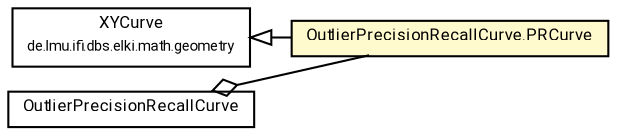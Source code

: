#!/usr/local/bin/dot
#
# Class diagram 
# Generated by UMLGraph version R5_7_2-60-g0e99a6 (http://www.spinellis.gr/umlgraph/)
#

digraph G {
	graph [fontnames="svg"]
	edge [fontname="Roboto",fontsize=7,labelfontname="Roboto",labelfontsize=7,color="black"];
	node [fontname="Roboto",fontcolor="black",fontsize=8,shape=plaintext,margin=0,width=0,height=0];
	nodesep=0.15;
	ranksep=0.25;
	rankdir=LR;
	// de.lmu.ifi.dbs.elki.math.geometry.XYCurve
	c7786610 [label=<<table title="de.lmu.ifi.dbs.elki.math.geometry.XYCurve" border="0" cellborder="1" cellspacing="0" cellpadding="2" href="../../math/geometry/XYCurve.html" target="_parent">
		<tr><td><table border="0" cellspacing="0" cellpadding="1">
		<tr><td align="center" balign="center"> <font face="Roboto">XYCurve</font> </td></tr>
		<tr><td align="center" balign="center"> <font face="Roboto" point-size="7.0">de.lmu.ifi.dbs.elki.math.geometry</font> </td></tr>
		</table></td></tr>
		</table>>, URL="../../math/geometry/XYCurve.html"];
	// de.lmu.ifi.dbs.elki.evaluation.outlier.OutlierPrecisionRecallCurve
	c7787623 [label=<<table title="de.lmu.ifi.dbs.elki.evaluation.outlier.OutlierPrecisionRecallCurve" border="0" cellborder="1" cellspacing="0" cellpadding="2" href="OutlierPrecisionRecallCurve.html" target="_parent">
		<tr><td><table border="0" cellspacing="0" cellpadding="1">
		<tr><td align="center" balign="center"> <font face="Roboto">OutlierPrecisionRecallCurve</font> </td></tr>
		</table></td></tr>
		</table>>, URL="OutlierPrecisionRecallCurve.html"];
	// de.lmu.ifi.dbs.elki.evaluation.outlier.OutlierPrecisionRecallCurve.PRCurve
	c7787624 [label=<<table title="de.lmu.ifi.dbs.elki.evaluation.outlier.OutlierPrecisionRecallCurve.PRCurve" border="0" cellborder="1" cellspacing="0" cellpadding="2" bgcolor="lemonChiffon" href="OutlierPrecisionRecallCurve.PRCurve.html" target="_parent">
		<tr><td><table border="0" cellspacing="0" cellpadding="1">
		<tr><td align="center" balign="center"> <font face="Roboto">OutlierPrecisionRecallCurve.PRCurve</font> </td></tr>
		</table></td></tr>
		</table>>, URL="OutlierPrecisionRecallCurve.PRCurve.html"];
	// de.lmu.ifi.dbs.elki.evaluation.outlier.OutlierPrecisionRecallCurve has de.lmu.ifi.dbs.elki.evaluation.outlier.OutlierPrecisionRecallCurve.PRCurve
	c7787623 -> c7787624 [arrowhead=none,arrowtail=ediamond,dir=back,weight=4];
	// de.lmu.ifi.dbs.elki.evaluation.outlier.OutlierPrecisionRecallCurve.PRCurve extends de.lmu.ifi.dbs.elki.math.geometry.XYCurve
	c7786610 -> c7787624 [arrowtail=empty,dir=back,weight=10];
}

